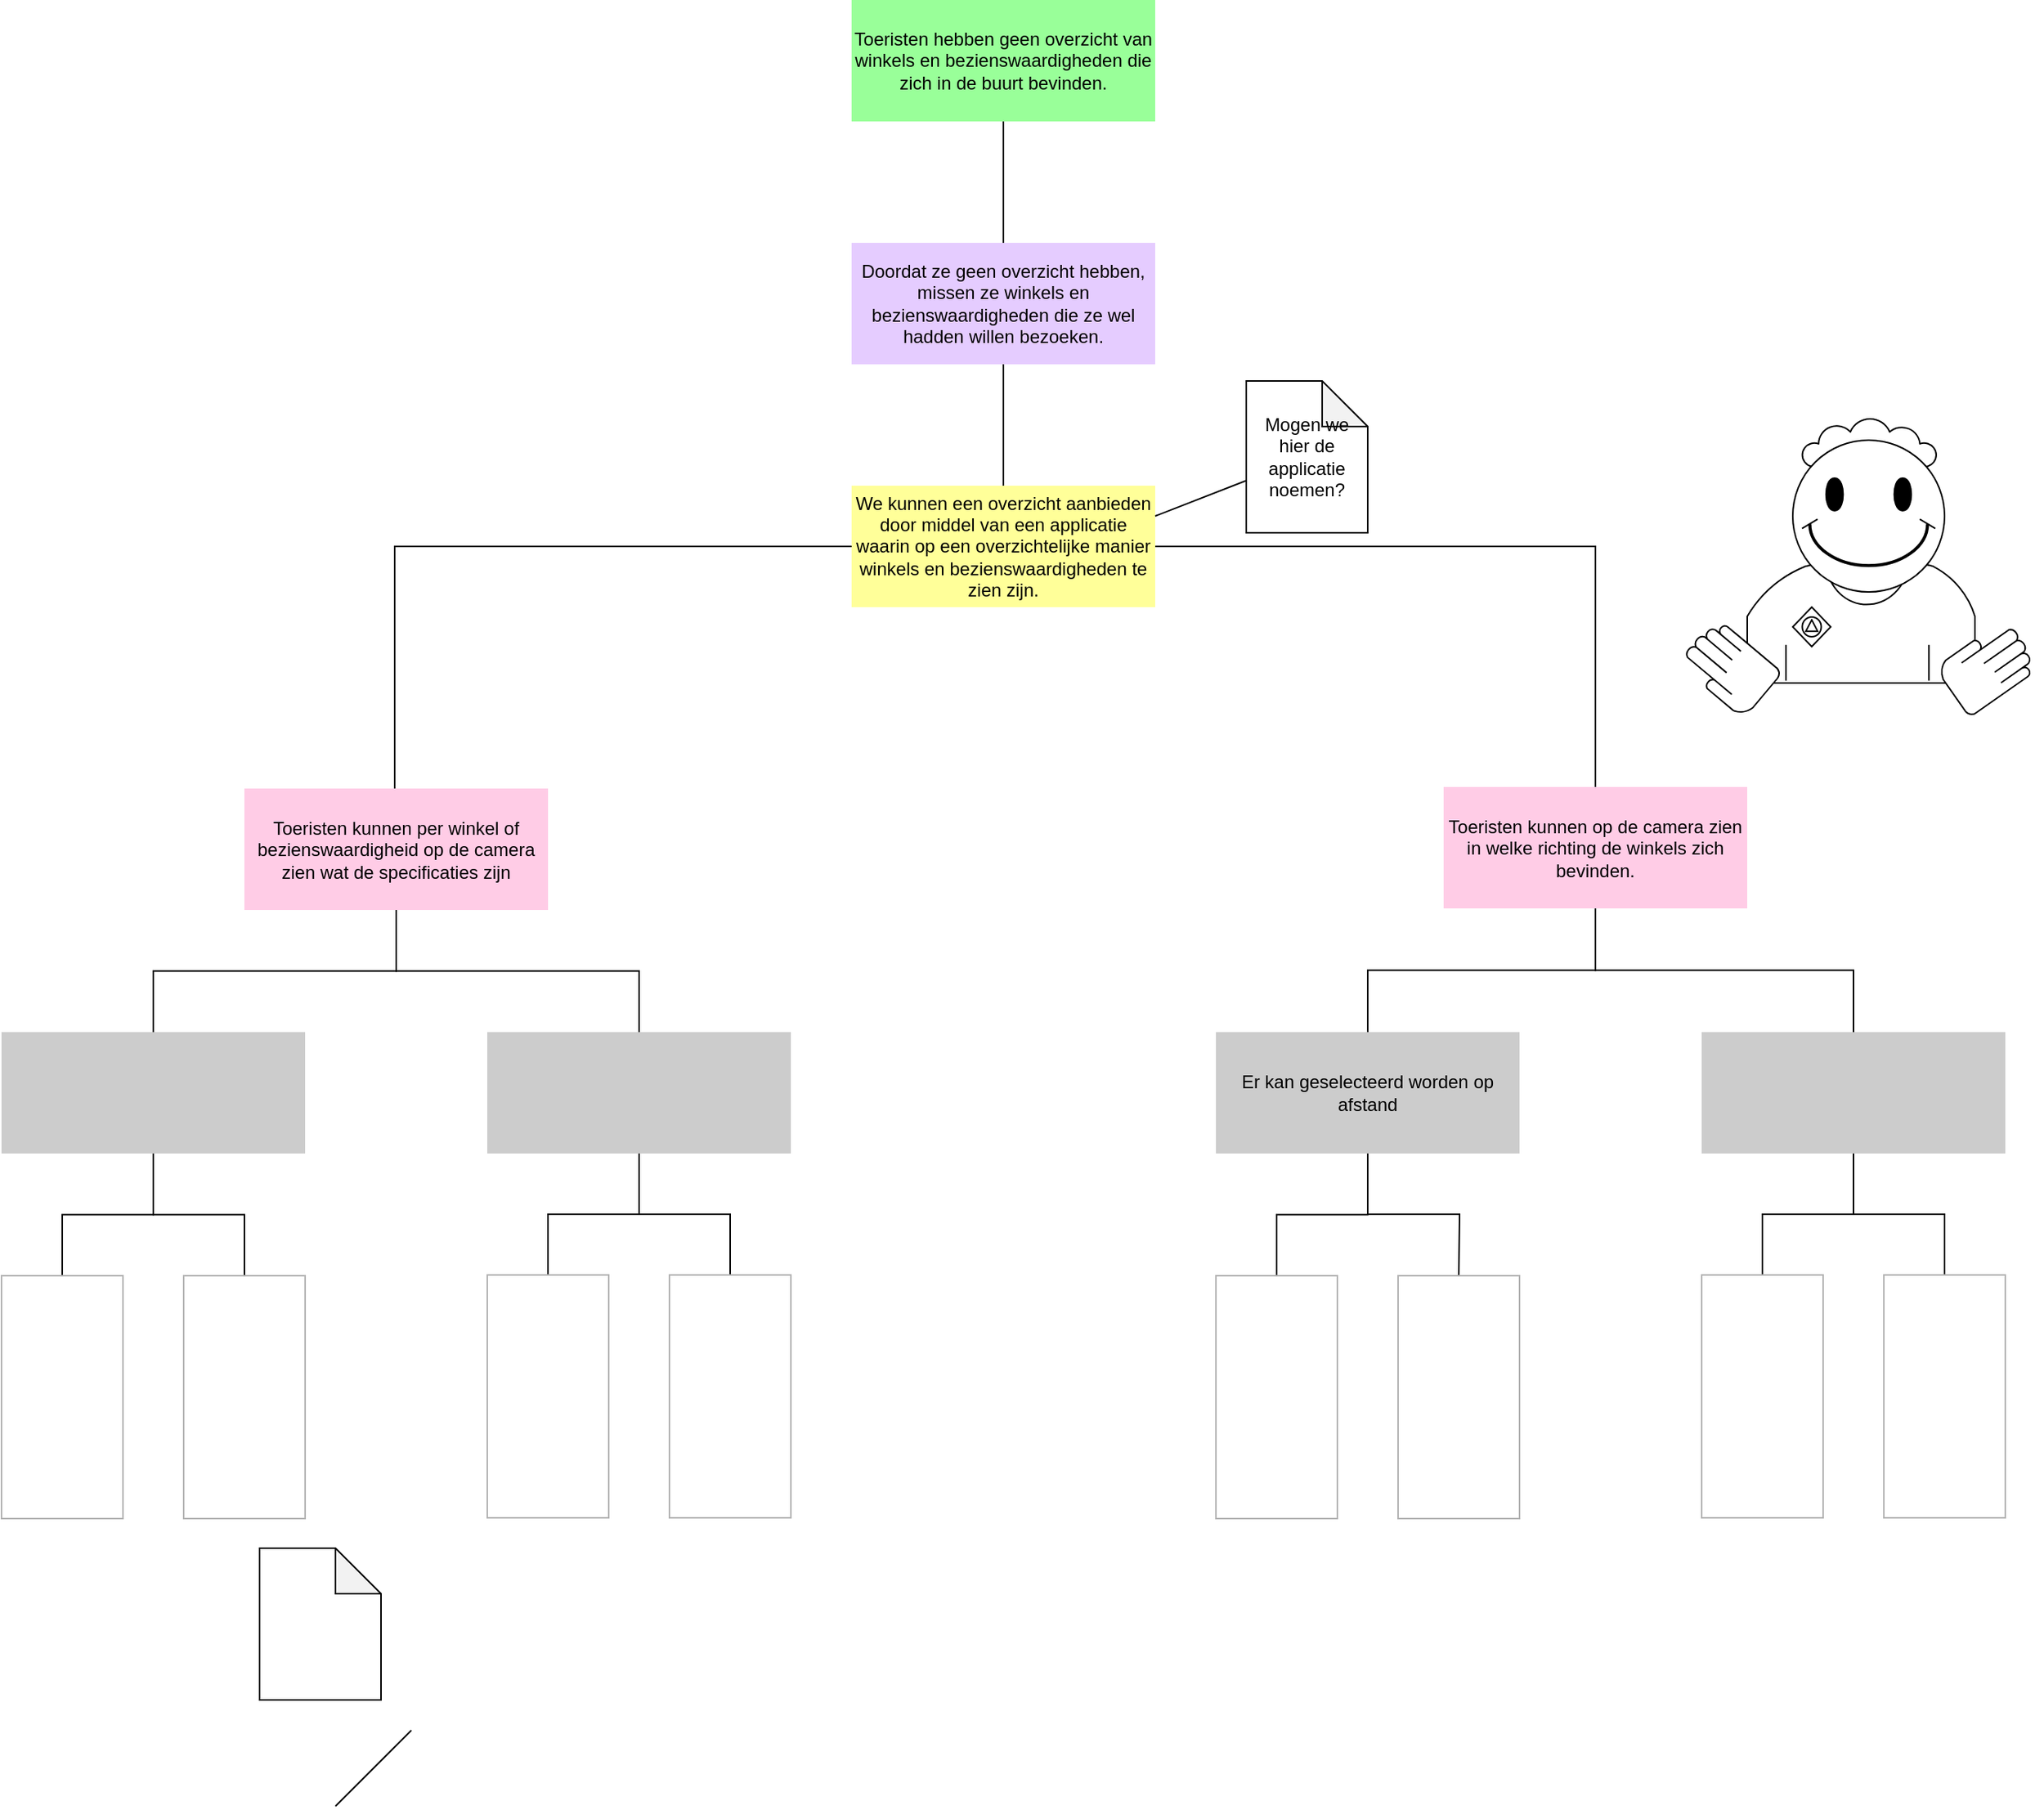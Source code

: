 <mxfile pages="1" version="11.2.5" type="device"><diagram id="vpNlFwEU80wreKPPW7zy" name="Page-1"><mxGraphModel dx="3203" dy="2227" grid="1" gridSize="10" guides="1" tooltips="1" connect="1" arrows="1" fold="1" page="1" pageScale="1" pageWidth="1169" pageHeight="826" math="0" shadow="0"><root><mxCell id="0"/><mxCell id="1" parent="0"/><mxCell id="_LW5IW7uGUzAcOY9Nm5q-11" value="" style="whiteSpace=wrap;html=1;shape=mxgraph.basic.cloud_callout" vertex="1" parent="1"><mxGeometry x="-1015" y="-1314" width="90" height="60" as="geometry"/></mxCell><mxCell id="_LW5IW7uGUzAcOY9Nm5q-6" value="" style="shape=mxgraph.bpmn.user_task;html=1;outlineConnect=0;" vertex="1" parent="1"><mxGeometry x="-1050" y="-1284" width="150" height="144" as="geometry"/></mxCell><mxCell id="re0t0DVdkVp-ziOCL2R2-9" style="edgeStyle=orthogonalEdgeStyle;rounded=0;orthogonalLoop=1;jettySize=auto;html=1;endArrow=none;endFill=0;" parent="1" source="re0t0DVdkVp-ziOCL2R2-1" target="re0t0DVdkVp-ziOCL2R2-5" edge="1"><mxGeometry relative="1" as="geometry"/></mxCell><mxCell id="re0t0DVdkVp-ziOCL2R2-10" style="edgeStyle=orthogonalEdgeStyle;rounded=0;orthogonalLoop=1;jettySize=auto;html=1;endArrow=none;endFill=0;" parent="1" source="re0t0DVdkVp-ziOCL2R2-1" target="re0t0DVdkVp-ziOCL2R2-6" edge="1"><mxGeometry relative="1" as="geometry"><Array as="points"><mxPoint x="-1941" y="-1230"/></Array></mxGeometry></mxCell><mxCell id="re0t0DVdkVp-ziOCL2R2-48" value="" style="edgeStyle=orthogonalEdgeStyle;rounded=0;orthogonalLoop=1;jettySize=auto;html=1;endArrow=none;endFill=0;strokeColor=#000000;" parent="1" source="re0t0DVdkVp-ziOCL2R2-1" target="re0t0DVdkVp-ziOCL2R2-11" edge="1"><mxGeometry relative="1" as="geometry"/></mxCell><mxCell id="re0t0DVdkVp-ziOCL2R2-1" value="&lt;div&gt;We kunnen een overzicht aanbieden door middel van een applicatie waarin op een overzichtelijke manier winkels en bezienswaardigheden te zien zijn.&lt;/div&gt;" style="rounded=0;whiteSpace=wrap;html=1;fillColor=#FFFF99;strokeColor=none;" parent="1" vertex="1"><mxGeometry x="-1640" y="-1270" width="200" height="80" as="geometry"/></mxCell><mxCell id="re0t0DVdkVp-ziOCL2R2-23" style="edgeStyle=orthogonalEdgeStyle;rounded=0;orthogonalLoop=1;jettySize=auto;html=1;entryX=0.5;entryY=0;entryDx=0;entryDy=0;endArrow=none;endFill=0;" parent="1" source="re0t0DVdkVp-ziOCL2R2-5" target="re0t0DVdkVp-ziOCL2R2-18" edge="1"><mxGeometry relative="1" as="geometry"/></mxCell><mxCell id="re0t0DVdkVp-ziOCL2R2-24" style="edgeStyle=orthogonalEdgeStyle;rounded=0;orthogonalLoop=1;jettySize=auto;html=1;entryX=0.5;entryY=0;entryDx=0;entryDy=0;strokeColor=#000000;endArrow=none;endFill=0;" parent="1" source="re0t0DVdkVp-ziOCL2R2-5" target="re0t0DVdkVp-ziOCL2R2-17" edge="1"><mxGeometry relative="1" as="geometry"/></mxCell><mxCell id="re0t0DVdkVp-ziOCL2R2-5" value="Toeristen kunnen op de camera zien in welke richting de winkels zich bevinden. " style="rounded=0;whiteSpace=wrap;html=1;fillColor=#FFCCE6;strokeColor=none;" parent="1" vertex="1"><mxGeometry x="-1250" y="-1071.5" width="200" height="80" as="geometry"/></mxCell><mxCell id="re0t0DVdkVp-ziOCL2R2-21" style="edgeStyle=orthogonalEdgeStyle;rounded=0;orthogonalLoop=1;jettySize=auto;html=1;entryX=0.5;entryY=0;entryDx=0;entryDy=0;endArrow=none;endFill=0;" parent="1" source="re0t0DVdkVp-ziOCL2R2-6" target="re0t0DVdkVp-ziOCL2R2-16" edge="1"><mxGeometry relative="1" as="geometry"/></mxCell><mxCell id="re0t0DVdkVp-ziOCL2R2-22" style="edgeStyle=orthogonalEdgeStyle;rounded=0;orthogonalLoop=1;jettySize=auto;html=1;entryX=0.5;entryY=0;entryDx=0;entryDy=0;endArrow=none;endFill=0;" parent="1" source="re0t0DVdkVp-ziOCL2R2-6" target="re0t0DVdkVp-ziOCL2R2-15" edge="1"><mxGeometry relative="1" as="geometry"/></mxCell><mxCell id="re0t0DVdkVp-ziOCL2R2-6" value="Toeristen kunnen per winkel of bezienswaardigheid op de camera zien wat de specificaties zijn" style="rounded=0;whiteSpace=wrap;html=1;fillColor=#FFCCE6;strokeColor=none;" parent="1" vertex="1"><mxGeometry x="-2040" y="-1070.5" width="200" height="80" as="geometry"/></mxCell><mxCell id="re0t0DVdkVp-ziOCL2R2-14" value="" style="edgeStyle=orthogonalEdgeStyle;rounded=0;orthogonalLoop=1;jettySize=auto;html=1;endArrow=none;endFill=0;" parent="1" source="re0t0DVdkVp-ziOCL2R2-11" target="re0t0DVdkVp-ziOCL2R2-1" edge="1"><mxGeometry relative="1" as="geometry"/></mxCell><mxCell id="re0t0DVdkVp-ziOCL2R2-11" value="Doordat ze geen overzicht hebben, missen ze winkels en bezienswaardigheden die ze wel hadden willen bezoeken." style="rounded=0;whiteSpace=wrap;html=1;fillColor=#E5CCFF;strokeColor=none;" parent="1" vertex="1"><mxGeometry x="-1640" y="-1430" width="200" height="80" as="geometry"/></mxCell><mxCell id="re0t0DVdkVp-ziOCL2R2-13" value="" style="edgeStyle=orthogonalEdgeStyle;rounded=0;orthogonalLoop=1;jettySize=auto;html=1;endArrow=none;endFill=0;" parent="1" source="re0t0DVdkVp-ziOCL2R2-12" target="re0t0DVdkVp-ziOCL2R2-11" edge="1"><mxGeometry relative="1" as="geometry"/></mxCell><mxCell id="re0t0DVdkVp-ziOCL2R2-12" value="Toeristen hebben geen overzicht van winkels en bezienswaardigheden die zich in de buurt bevinden. " style="rounded=0;whiteSpace=wrap;html=1;fillColor=#99FF99;shadow=0;strokeColor=none;" parent="1" vertex="1"><mxGeometry x="-1640" y="-1590" width="200" height="80" as="geometry"/></mxCell><mxCell id="re0t0DVdkVp-ziOCL2R2-41" style="edgeStyle=orthogonalEdgeStyle;rounded=0;orthogonalLoop=1;jettySize=auto;html=1;entryX=0.5;entryY=0;entryDx=0;entryDy=0;endArrow=none;endFill=0;" parent="1" source="re0t0DVdkVp-ziOCL2R2-15" target="re0t0DVdkVp-ziOCL2R2-25" edge="1"><mxGeometry relative="1" as="geometry"/></mxCell><mxCell id="re0t0DVdkVp-ziOCL2R2-42" style="edgeStyle=orthogonalEdgeStyle;rounded=0;orthogonalLoop=1;jettySize=auto;html=1;entryX=0.5;entryY=0;entryDx=0;entryDy=0;endArrow=none;endFill=0;" parent="1" source="re0t0DVdkVp-ziOCL2R2-15" target="re0t0DVdkVp-ziOCL2R2-26" edge="1"><mxGeometry relative="1" as="geometry"/></mxCell><mxCell id="re0t0DVdkVp-ziOCL2R2-15" value="" style="rounded=0;whiteSpace=wrap;html=1;fillColor=#CCCCCC;strokeColor=none;" parent="1" vertex="1"><mxGeometry x="-1880" y="-910" width="200" height="80" as="geometry"/></mxCell><mxCell id="re0t0DVdkVp-ziOCL2R2-39" style="edgeStyle=orthogonalEdgeStyle;rounded=0;orthogonalLoop=1;jettySize=auto;html=1;entryX=0.5;entryY=0;entryDx=0;entryDy=0;endArrow=none;endFill=0;" parent="1" source="re0t0DVdkVp-ziOCL2R2-16" target="re0t0DVdkVp-ziOCL2R2-27" edge="1"><mxGeometry relative="1" as="geometry"/></mxCell><mxCell id="re0t0DVdkVp-ziOCL2R2-40" style="edgeStyle=orthogonalEdgeStyle;rounded=0;orthogonalLoop=1;jettySize=auto;html=1;entryX=0.5;entryY=0;entryDx=0;entryDy=0;endArrow=none;endFill=0;" parent="1" source="re0t0DVdkVp-ziOCL2R2-16" target="re0t0DVdkVp-ziOCL2R2-28" edge="1"><mxGeometry relative="1" as="geometry"/></mxCell><mxCell id="re0t0DVdkVp-ziOCL2R2-16" value="" style="rounded=0;whiteSpace=wrap;html=1;fillColor=#CCCCCC;strokeColor=none;" parent="1" vertex="1"><mxGeometry x="-2200" y="-910" width="200" height="80" as="geometry"/></mxCell><mxCell id="re0t0DVdkVp-ziOCL2R2-45" style="edgeStyle=orthogonalEdgeStyle;rounded=0;orthogonalLoop=1;jettySize=auto;html=1;endArrow=none;endFill=0;" parent="1" source="re0t0DVdkVp-ziOCL2R2-17" target="re0t0DVdkVp-ziOCL2R2-31" edge="1"><mxGeometry relative="1" as="geometry"/></mxCell><mxCell id="re0t0DVdkVp-ziOCL2R2-46" style="edgeStyle=orthogonalEdgeStyle;rounded=0;orthogonalLoop=1;jettySize=auto;html=1;entryX=0.5;entryY=0;entryDx=0;entryDy=0;endArrow=none;endFill=0;" parent="1" source="re0t0DVdkVp-ziOCL2R2-17" target="re0t0DVdkVp-ziOCL2R2-32" edge="1"><mxGeometry relative="1" as="geometry"/></mxCell><mxCell id="re0t0DVdkVp-ziOCL2R2-17" value="" style="rounded=0;whiteSpace=wrap;html=1;fillColor=#CCCCCC;strokeColor=none;" parent="1" vertex="1"><mxGeometry x="-1080" y="-910" width="200" height="80" as="geometry"/></mxCell><mxCell id="re0t0DVdkVp-ziOCL2R2-43" style="edgeStyle=orthogonalEdgeStyle;rounded=0;orthogonalLoop=1;jettySize=auto;html=1;endArrow=none;endFill=0;" parent="1" source="re0t0DVdkVp-ziOCL2R2-18" target="re0t0DVdkVp-ziOCL2R2-33" edge="1"><mxGeometry relative="1" as="geometry"/></mxCell><mxCell id="re0t0DVdkVp-ziOCL2R2-44" style="edgeStyle=orthogonalEdgeStyle;rounded=0;orthogonalLoop=1;jettySize=auto;html=1;endArrow=none;endFill=0;" parent="1" source="re0t0DVdkVp-ziOCL2R2-18" edge="1"><mxGeometry relative="1" as="geometry"><mxPoint x="-1240" y="-750" as="targetPoint"/></mxGeometry></mxCell><mxCell id="re0t0DVdkVp-ziOCL2R2-18" value="Er kan geselecteerd worden op afstand " style="rounded=0;whiteSpace=wrap;html=1;fillColor=#CCCCCC;strokeColor=none;" parent="1" vertex="1"><mxGeometry x="-1400" y="-910" width="200" height="80" as="geometry"/></mxCell><mxCell id="re0t0DVdkVp-ziOCL2R2-25" value="" style="rounded=0;whiteSpace=wrap;html=1;fillColor=none;strokeColor=#B3B3B3;shadow=0;" parent="1" vertex="1"><mxGeometry x="-1880" y="-750" width="80" height="160" as="geometry"/></mxCell><mxCell id="re0t0DVdkVp-ziOCL2R2-26" value="" style="rounded=0;whiteSpace=wrap;html=1;fillColor=none;strokeColor=#B3B3B3;shadow=0;" parent="1" vertex="1"><mxGeometry x="-1760" y="-750" width="80" height="160" as="geometry"/></mxCell><mxCell id="re0t0DVdkVp-ziOCL2R2-27" value="" style="rounded=0;whiteSpace=wrap;html=1;fillColor=none;strokeColor=#B3B3B3;shadow=0;" parent="1" vertex="1"><mxGeometry x="-2200" y="-749.5" width="80" height="160" as="geometry"/></mxCell><mxCell id="re0t0DVdkVp-ziOCL2R2-28" value="" style="rounded=0;whiteSpace=wrap;html=1;fillColor=none;strokeColor=#B3B3B3;shadow=0;" parent="1" vertex="1"><mxGeometry x="-2080" y="-749.5" width="80" height="160" as="geometry"/></mxCell><mxCell id="re0t0DVdkVp-ziOCL2R2-31" value="" style="rounded=0;whiteSpace=wrap;html=1;fillColor=none;strokeColor=#B3B3B3;shadow=0;" parent="1" vertex="1"><mxGeometry x="-1080" y="-750" width="80" height="160" as="geometry"/></mxCell><mxCell id="re0t0DVdkVp-ziOCL2R2-32" value="" style="rounded=0;whiteSpace=wrap;html=1;fillColor=none;strokeColor=#B3B3B3;shadow=0;" parent="1" vertex="1"><mxGeometry x="-960" y="-750" width="80" height="160" as="geometry"/></mxCell><mxCell id="re0t0DVdkVp-ziOCL2R2-33" value="" style="rounded=0;whiteSpace=wrap;html=1;fillColor=none;strokeColor=#B3B3B3;shadow=0;" parent="1" vertex="1"><mxGeometry x="-1400" y="-749.5" width="80" height="160" as="geometry"/></mxCell><mxCell id="re0t0DVdkVp-ziOCL2R2-34" value="" style="rounded=0;whiteSpace=wrap;html=1;fillColor=none;strokeColor=#B3B3B3;shadow=0;" parent="1" vertex="1"><mxGeometry x="-1280" y="-749.5" width="80" height="160" as="geometry"/></mxCell><mxCell id="_LW5IW7uGUzAcOY9Nm5q-1" value="" style="shape=note;whiteSpace=wrap;html=1;backgroundOutline=1;darkOpacity=0.05;" vertex="1" parent="1"><mxGeometry x="-2030" y="-570" width="80" height="100" as="geometry"/></mxCell><mxCell id="_LW5IW7uGUzAcOY9Nm5q-2" value="Mogen we hier de applicatie noemen?" style="shape=note;whiteSpace=wrap;html=1;backgroundOutline=1;darkOpacity=0.05;" vertex="1" parent="1"><mxGeometry x="-1380" y="-1339" width="80" height="100" as="geometry"/></mxCell><mxCell id="_LW5IW7uGUzAcOY9Nm5q-3" value="" style="endArrow=none;html=1;" edge="1" parent="1"><mxGeometry width="50" height="50" relative="1" as="geometry"><mxPoint x="-1980" y="-400" as="sourcePoint"/><mxPoint x="-1930" y="-450" as="targetPoint"/></mxGeometry></mxCell><mxCell id="_LW5IW7uGUzAcOY9Nm5q-4" value="" style="endArrow=none;html=1;exitX=1;exitY=0.25;exitDx=0;exitDy=0;" edge="1" parent="1" source="re0t0DVdkVp-ziOCL2R2-1" target="_LW5IW7uGUzAcOY9Nm5q-2"><mxGeometry width="50" height="50" relative="1" as="geometry"><mxPoint x="-1450" y="-1270" as="sourcePoint"/><mxPoint x="-1400" y="-1320" as="targetPoint"/></mxGeometry></mxCell><mxCell id="_LW5IW7uGUzAcOY9Nm5q-5" value="" style="verticalLabelPosition=bottom;verticalAlign=top;html=1;shape=mxgraph.basic.smiley" vertex="1" parent="1"><mxGeometry x="-1020" y="-1300" width="100" height="100" as="geometry"/></mxCell><mxCell id="_LW5IW7uGUzAcOY9Nm5q-7" value="" style="shape=mxgraph.bpmn.manual_task;html=1;outlineConnect=0;rotation=-35;" vertex="1" parent="1"><mxGeometry x="-920" y="-1170" width="57" height="40" as="geometry"/></mxCell><mxCell id="_LW5IW7uGUzAcOY9Nm5q-9" value="" style="shape=mxgraph.bpmn.manual_task;html=1;outlineConnect=0;rotation=-140;" vertex="1" parent="1"><mxGeometry x="-1090" y="-1170" width="57" height="40" as="geometry"/></mxCell><mxCell id="_LW5IW7uGUzAcOY9Nm5q-10" value="" style="shape=mxgraph.bpmn.shape;html=1;verticalLabelPosition=bottom;labelBackgroundColor=#ffffff;verticalAlign=top;align=center;perimeter=rhombusPerimeter;background=gateway;outlineConnect=0;outline=standard;symbol=signal;" vertex="1" parent="1"><mxGeometry x="-1020" y="-1190" width="25" height="26" as="geometry"/></mxCell></root></mxGraphModel></diagram></mxfile>